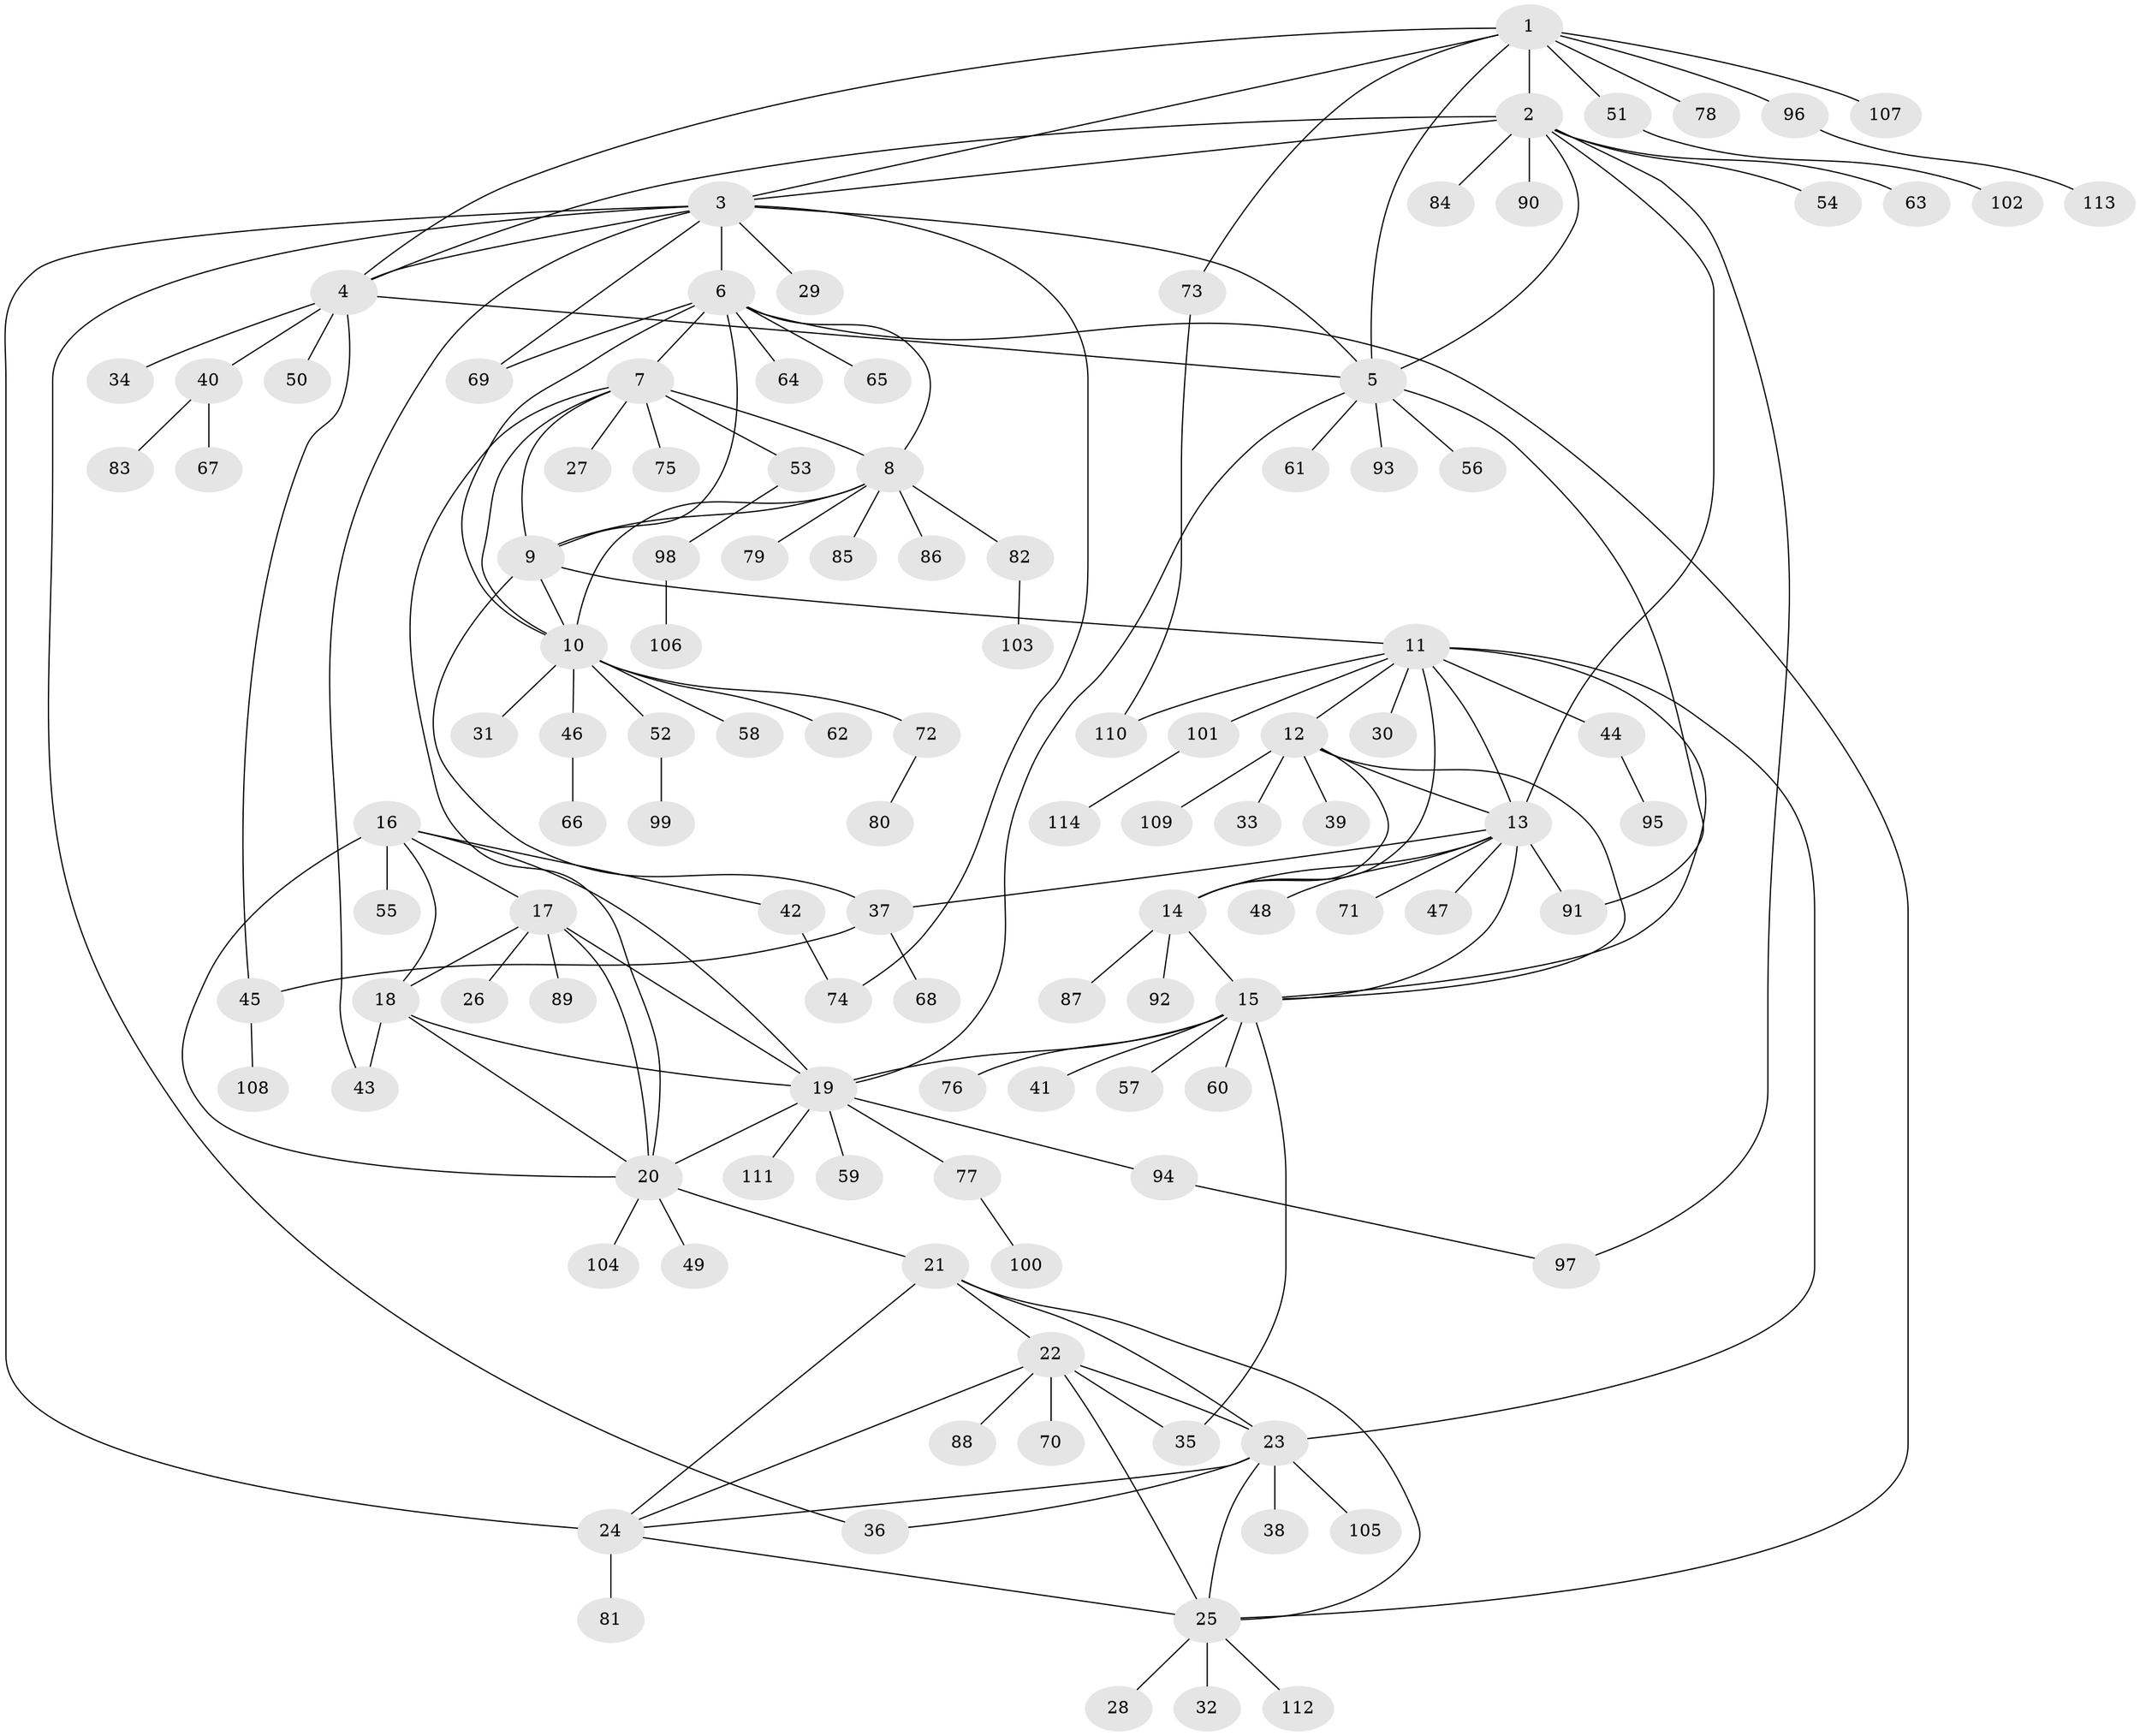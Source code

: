// coarse degree distribution, {6: 0.07017543859649122, 8: 0.07017543859649122, 7: 0.12280701754385964, 1: 0.47368421052631576, 10: 0.017543859649122806, 2: 0.14035087719298245, 5: 0.03508771929824561, 4: 0.03508771929824561, 3: 0.03508771929824561}
// Generated by graph-tools (version 1.1) at 2025/37/03/04/25 23:37:32]
// undirected, 114 vertices, 159 edges
graph export_dot {
  node [color=gray90,style=filled];
  1;
  2;
  3;
  4;
  5;
  6;
  7;
  8;
  9;
  10;
  11;
  12;
  13;
  14;
  15;
  16;
  17;
  18;
  19;
  20;
  21;
  22;
  23;
  24;
  25;
  26;
  27;
  28;
  29;
  30;
  31;
  32;
  33;
  34;
  35;
  36;
  37;
  38;
  39;
  40;
  41;
  42;
  43;
  44;
  45;
  46;
  47;
  48;
  49;
  50;
  51;
  52;
  53;
  54;
  55;
  56;
  57;
  58;
  59;
  60;
  61;
  62;
  63;
  64;
  65;
  66;
  67;
  68;
  69;
  70;
  71;
  72;
  73;
  74;
  75;
  76;
  77;
  78;
  79;
  80;
  81;
  82;
  83;
  84;
  85;
  86;
  87;
  88;
  89;
  90;
  91;
  92;
  93;
  94;
  95;
  96;
  97;
  98;
  99;
  100;
  101;
  102;
  103;
  104;
  105;
  106;
  107;
  108;
  109;
  110;
  111;
  112;
  113;
  114;
  1 -- 2;
  1 -- 3;
  1 -- 4;
  1 -- 5;
  1 -- 51;
  1 -- 73;
  1 -- 78;
  1 -- 96;
  1 -- 107;
  2 -- 3;
  2 -- 4;
  2 -- 5;
  2 -- 13;
  2 -- 54;
  2 -- 63;
  2 -- 84;
  2 -- 90;
  2 -- 97;
  3 -- 4;
  3 -- 5;
  3 -- 6;
  3 -- 24;
  3 -- 29;
  3 -- 36;
  3 -- 43;
  3 -- 69;
  3 -- 74;
  4 -- 5;
  4 -- 34;
  4 -- 40;
  4 -- 45;
  4 -- 50;
  5 -- 19;
  5 -- 56;
  5 -- 61;
  5 -- 91;
  5 -- 93;
  6 -- 7;
  6 -- 8;
  6 -- 9;
  6 -- 10;
  6 -- 25;
  6 -- 64;
  6 -- 65;
  6 -- 69;
  7 -- 8;
  7 -- 9;
  7 -- 10;
  7 -- 20;
  7 -- 27;
  7 -- 53;
  7 -- 75;
  8 -- 9;
  8 -- 10;
  8 -- 79;
  8 -- 82;
  8 -- 85;
  8 -- 86;
  9 -- 10;
  9 -- 11;
  9 -- 37;
  10 -- 31;
  10 -- 46;
  10 -- 52;
  10 -- 58;
  10 -- 62;
  10 -- 72;
  11 -- 12;
  11 -- 13;
  11 -- 14;
  11 -- 15;
  11 -- 23;
  11 -- 30;
  11 -- 44;
  11 -- 101;
  11 -- 110;
  12 -- 13;
  12 -- 14;
  12 -- 15;
  12 -- 33;
  12 -- 39;
  12 -- 109;
  13 -- 14;
  13 -- 15;
  13 -- 37;
  13 -- 47;
  13 -- 48;
  13 -- 71;
  13 -- 91;
  14 -- 15;
  14 -- 87;
  14 -- 92;
  15 -- 19;
  15 -- 35;
  15 -- 41;
  15 -- 57;
  15 -- 60;
  15 -- 76;
  16 -- 17;
  16 -- 18;
  16 -- 19;
  16 -- 20;
  16 -- 42;
  16 -- 55;
  17 -- 18;
  17 -- 19;
  17 -- 20;
  17 -- 26;
  17 -- 89;
  18 -- 19;
  18 -- 20;
  18 -- 43;
  19 -- 20;
  19 -- 59;
  19 -- 77;
  19 -- 94;
  19 -- 111;
  20 -- 21;
  20 -- 49;
  20 -- 104;
  21 -- 22;
  21 -- 23;
  21 -- 24;
  21 -- 25;
  22 -- 23;
  22 -- 24;
  22 -- 25;
  22 -- 35;
  22 -- 70;
  22 -- 88;
  23 -- 24;
  23 -- 25;
  23 -- 36;
  23 -- 38;
  23 -- 105;
  24 -- 25;
  24 -- 81;
  25 -- 28;
  25 -- 32;
  25 -- 112;
  37 -- 45;
  37 -- 68;
  40 -- 67;
  40 -- 83;
  42 -- 74;
  44 -- 95;
  45 -- 108;
  46 -- 66;
  51 -- 102;
  52 -- 99;
  53 -- 98;
  72 -- 80;
  73 -- 110;
  77 -- 100;
  82 -- 103;
  94 -- 97;
  96 -- 113;
  98 -- 106;
  101 -- 114;
}
